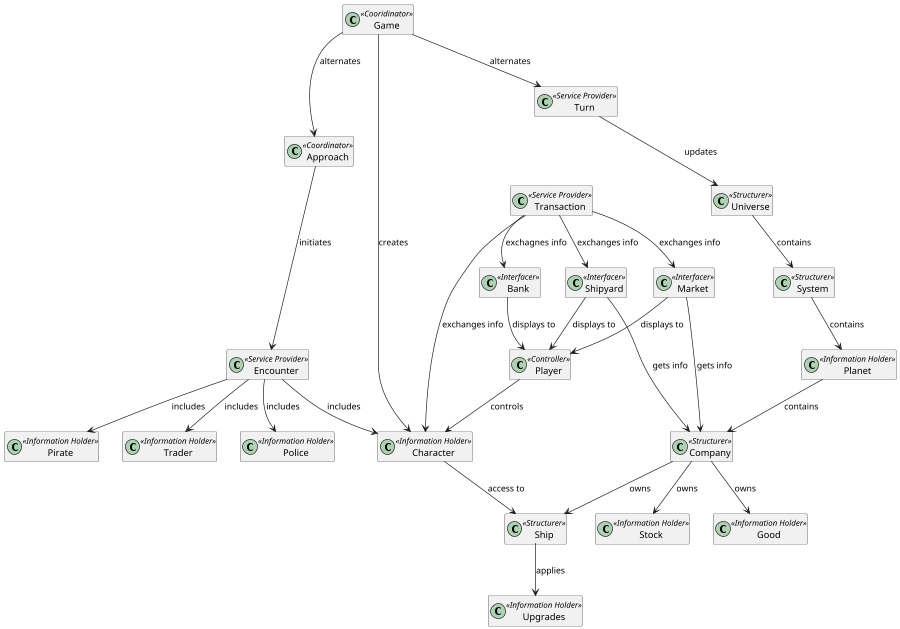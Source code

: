 @startuml
hide empty member
scale 900 width
class Game <<Cooridinator>>
class Turn <<Service Provider>>
class Player <<Controller>>
class Character <<Information Holder>>
class Universe <<Structurer>>
class System <<Structurer>>
class Planet <<Information Holder>>
class Ship <<Structurer>>
class Upgrades <<Information Holder>>
class Company <<Structurer>>
class Stock <<Information Holder>>
class Good <<Information Holder>>
class Transaction <<Service Provider>>
class Police <<Information Holder>>
class Pirate <<Information Holder>>
class Trader <<Information Holder>>
class Approach <<Coordinator>>
class Encounter <<Service Provider>>
class Bank <<Interfacer>>
class Market <<Interfacer>>
class Shipyard <<Interfacer>>

Game --> Character : creates
Game --> Turn : alternates
Game --> Approach : alternates
Player --> Character : controls
Character --> Ship : access to
Turn --> Universe : updates
Universe --> System : contains
System --> Planet : contains
Planet --> Company : contains
Company --> Stock : owns
Company --> Good : owns
Company --> Ship : owns
Transaction --> Character : exchanges info
Transaction --> Market : exchanges info
Transaction --> Shipyard : exchanges info
Transaction --> Bank :exchagnes info
Ship --> Upgrades : applies
Approach --> Encounter : initiates
Encounter --> Character : includes
Encounter --> Police : includes
Encounter --> Pirate : includes
Encounter --> Trader : includes
Bank --> Player : displays to
Market --> Player : displays to
Shipyard --> Player : displays to
Market --> Company : gets info
Shipyard --> Company : gets info
@enduml